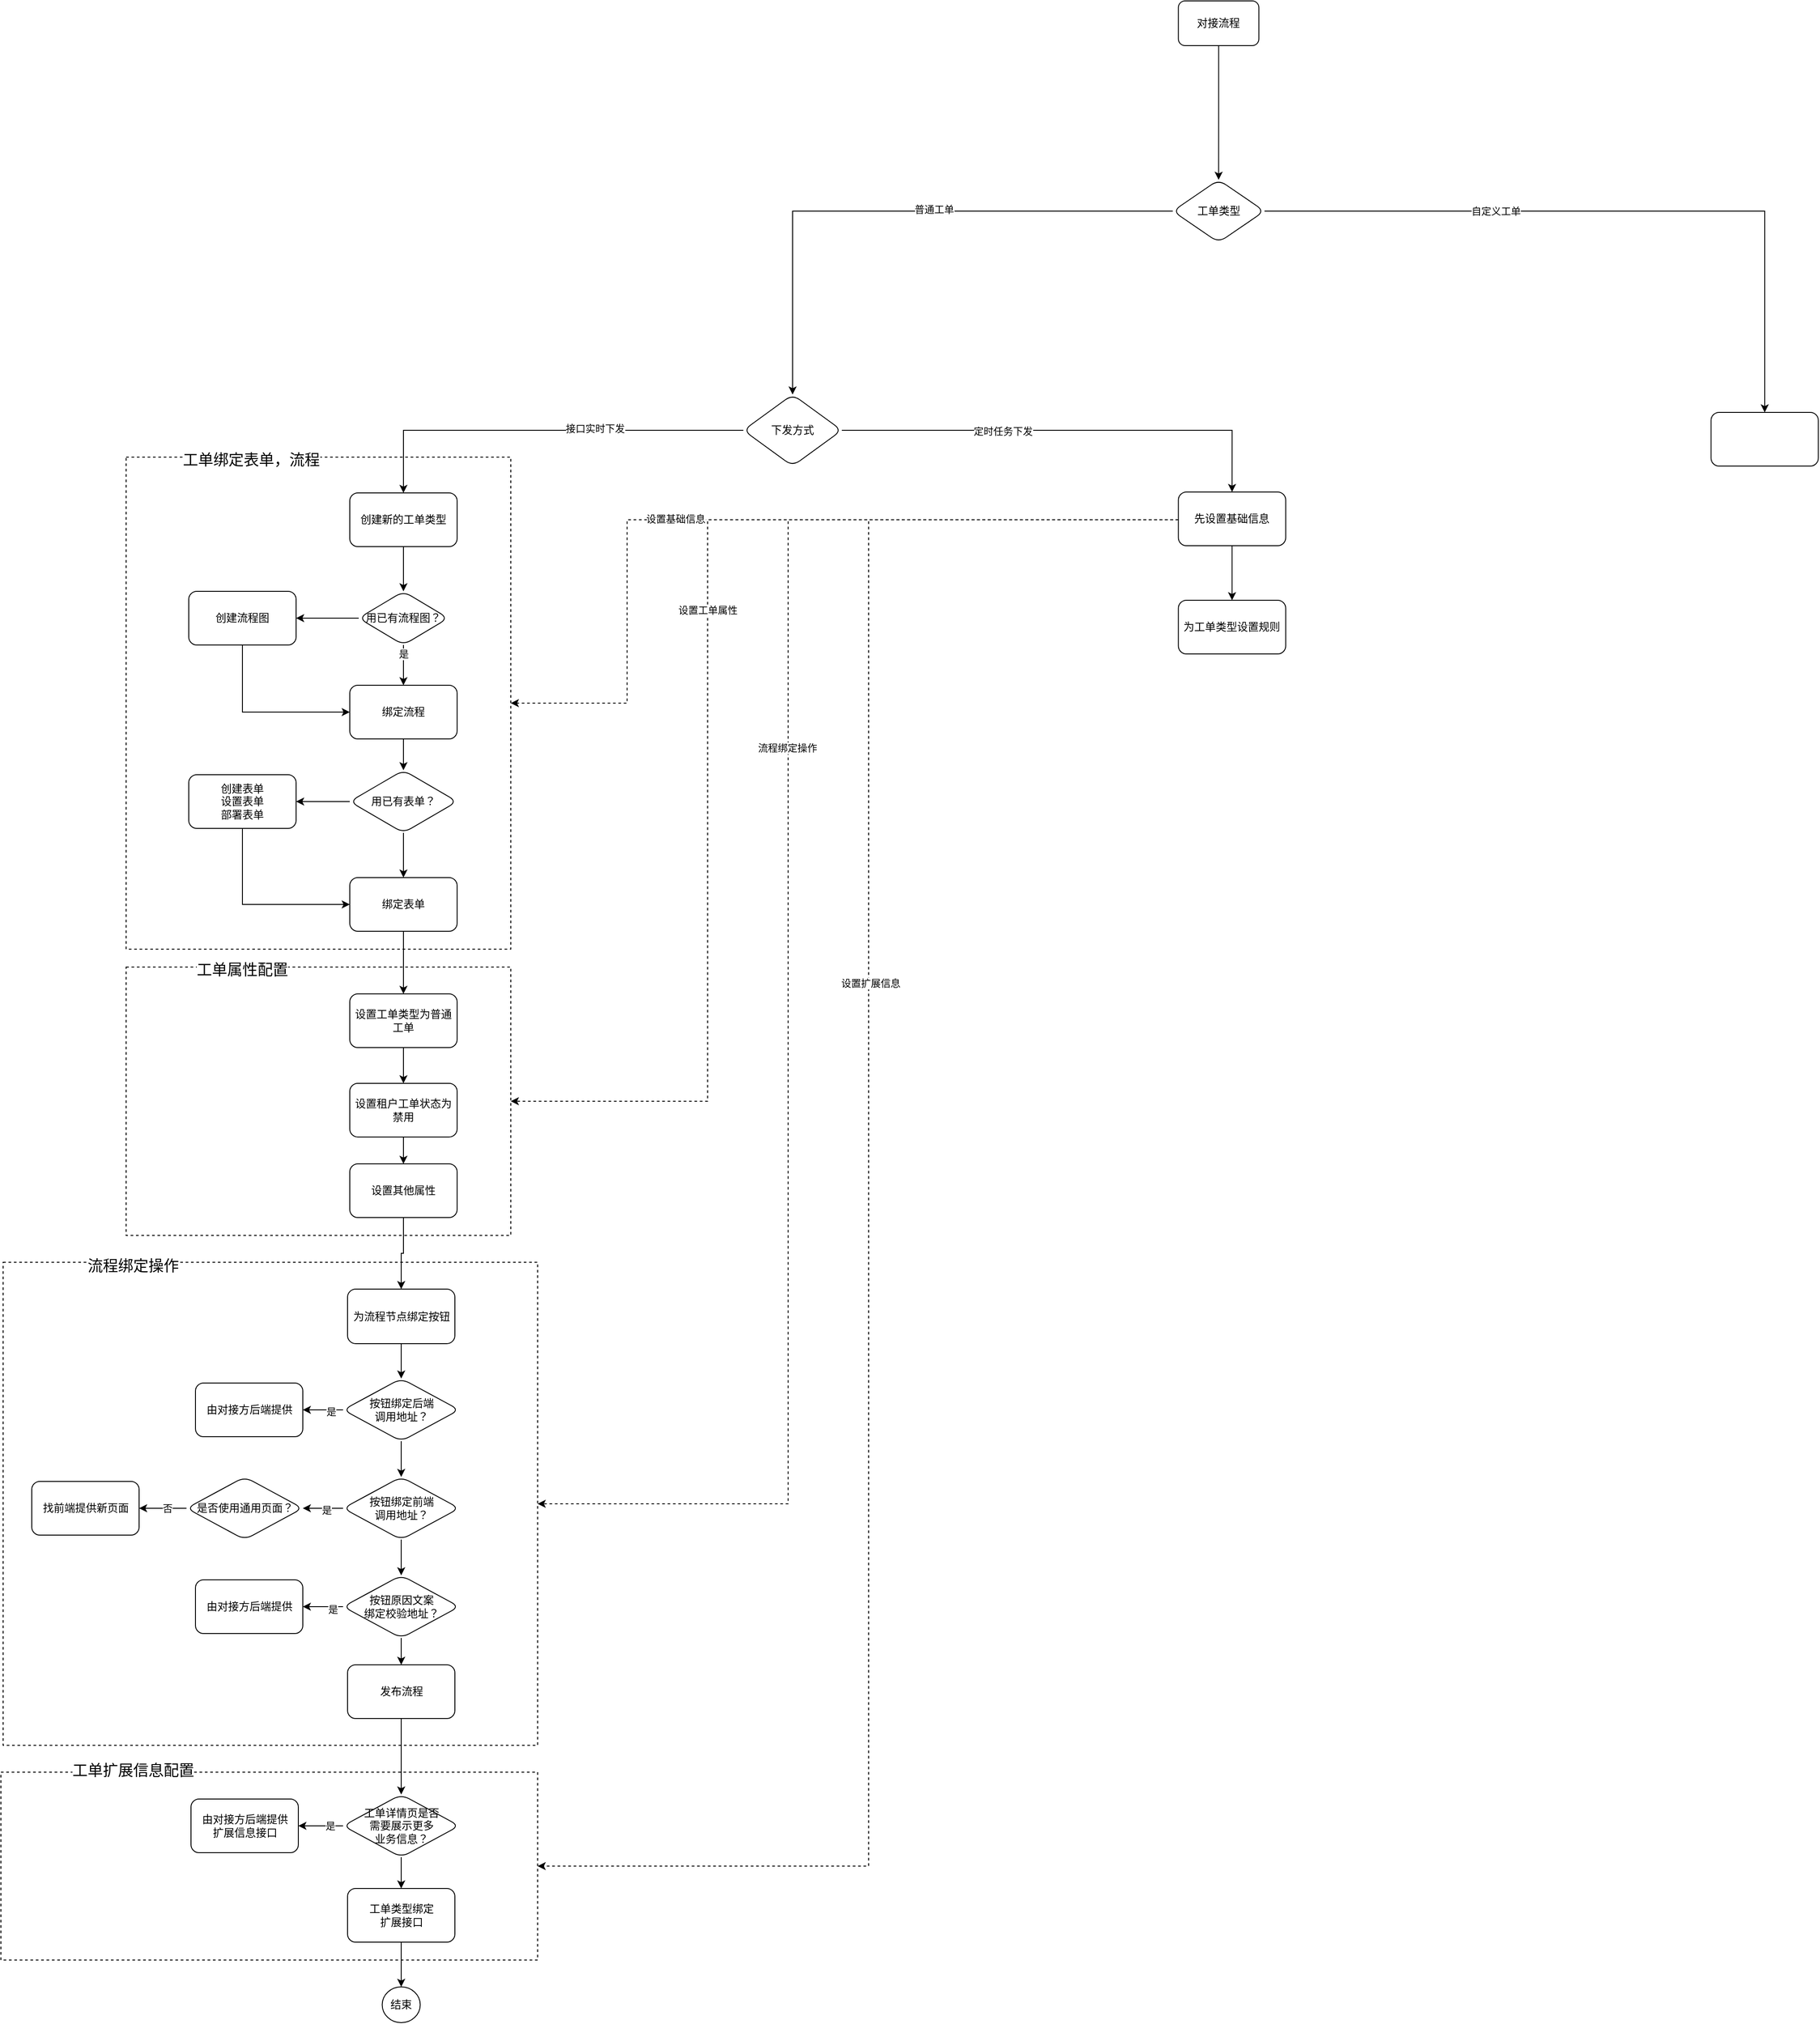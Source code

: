 <mxfile version="21.1.1" type="github">
  <diagram name="第 1 页" id="8SJNsgWjQ3uiaRxxCY8Z">
    <mxGraphModel dx="2562" dy="2289" grid="1" gridSize="10" guides="1" tooltips="1" connect="1" arrows="1" fold="1" page="1" pageScale="1" pageWidth="827" pageHeight="1169" math="0" shadow="0">
      <root>
        <mxCell id="0" />
        <mxCell id="1" parent="0" />
        <mxCell id="trqeZTf-BzL6byui2gxn-87" value="" style="rounded=0;whiteSpace=wrap;html=1;fillColor=none;dashed=1;" vertex="1" parent="1">
          <mxGeometry x="-447.5" y="1210" width="597.5" height="540" as="geometry" />
        </mxCell>
        <mxCell id="trqeZTf-BzL6byui2gxn-48" value="" style="rounded=0;whiteSpace=wrap;html=1;fillColor=none;dashed=1;" vertex="1" parent="1">
          <mxGeometry x="-310" y="310" width="430" height="550" as="geometry" />
        </mxCell>
        <mxCell id="trqeZTf-BzL6byui2gxn-4" value="" style="edgeStyle=orthogonalEdgeStyle;rounded=0;orthogonalLoop=1;jettySize=auto;html=1;" edge="1" parent="1" source="trqeZTf-BzL6byui2gxn-1" target="trqeZTf-BzL6byui2gxn-3">
          <mxGeometry relative="1" as="geometry" />
        </mxCell>
        <mxCell id="trqeZTf-BzL6byui2gxn-1" value="对接流程" style="rounded=1;whiteSpace=wrap;html=1;" vertex="1" parent="1">
          <mxGeometry x="866.25" y="-200" width="90" height="50" as="geometry" />
        </mxCell>
        <mxCell id="trqeZTf-BzL6byui2gxn-11" value="" style="edgeStyle=orthogonalEdgeStyle;rounded=0;orthogonalLoop=1;jettySize=auto;html=1;" edge="1" parent="1" source="trqeZTf-BzL6byui2gxn-3" target="trqeZTf-BzL6byui2gxn-10">
          <mxGeometry relative="1" as="geometry" />
        </mxCell>
        <mxCell id="trqeZTf-BzL6byui2gxn-12" value="自定义工单" style="edgeLabel;html=1;align=center;verticalAlign=middle;resizable=0;points=[];" vertex="1" connectable="0" parent="trqeZTf-BzL6byui2gxn-11">
          <mxGeometry x="-0.378" y="-3" relative="1" as="geometry">
            <mxPoint x="14" y="-3" as="offset" />
          </mxGeometry>
        </mxCell>
        <mxCell id="trqeZTf-BzL6byui2gxn-19" style="edgeStyle=orthogonalEdgeStyle;rounded=0;orthogonalLoop=1;jettySize=auto;html=1;" edge="1" parent="1" source="trqeZTf-BzL6byui2gxn-3" target="trqeZTf-BzL6byui2gxn-5">
          <mxGeometry relative="1" as="geometry" />
        </mxCell>
        <mxCell id="trqeZTf-BzL6byui2gxn-20" value="普通工单" style="edgeLabel;html=1;align=center;verticalAlign=middle;resizable=0;points=[];" vertex="1" connectable="0" parent="trqeZTf-BzL6byui2gxn-19">
          <mxGeometry x="-0.152" y="-2" relative="1" as="geometry">
            <mxPoint as="offset" />
          </mxGeometry>
        </mxCell>
        <mxCell id="trqeZTf-BzL6byui2gxn-3" value="工单类型" style="rhombus;whiteSpace=wrap;html=1;rounded=1;" vertex="1" parent="1">
          <mxGeometry x="860" width="102.5" height="70" as="geometry" />
        </mxCell>
        <mxCell id="trqeZTf-BzL6byui2gxn-13" style="edgeStyle=orthogonalEdgeStyle;rounded=0;orthogonalLoop=1;jettySize=auto;html=1;entryX=0.5;entryY=0;entryDx=0;entryDy=0;" edge="1" parent="1" source="trqeZTf-BzL6byui2gxn-5" target="trqeZTf-BzL6byui2gxn-14">
          <mxGeometry relative="1" as="geometry">
            <mxPoint y="380" as="targetPoint" />
          </mxGeometry>
        </mxCell>
        <mxCell id="trqeZTf-BzL6byui2gxn-15" value="接口实时下发" style="edgeLabel;html=1;align=center;verticalAlign=middle;resizable=0;points=[];" vertex="1" connectable="0" parent="trqeZTf-BzL6byui2gxn-13">
          <mxGeometry x="-0.261" y="-2" relative="1" as="geometry">
            <mxPoint as="offset" />
          </mxGeometry>
        </mxCell>
        <mxCell id="trqeZTf-BzL6byui2gxn-16" style="edgeStyle=orthogonalEdgeStyle;rounded=0;orthogonalLoop=1;jettySize=auto;html=1;entryX=0.5;entryY=0;entryDx=0;entryDy=0;" edge="1" parent="1" source="trqeZTf-BzL6byui2gxn-5" target="trqeZTf-BzL6byui2gxn-17">
          <mxGeometry relative="1" as="geometry">
            <mxPoint x="370" y="370" as="targetPoint" />
          </mxGeometry>
        </mxCell>
        <mxCell id="trqeZTf-BzL6byui2gxn-18" value="定时任务下发" style="edgeLabel;html=1;align=center;verticalAlign=middle;resizable=0;points=[];" vertex="1" connectable="0" parent="trqeZTf-BzL6byui2gxn-16">
          <mxGeometry x="-0.289" y="-1" relative="1" as="geometry">
            <mxPoint as="offset" />
          </mxGeometry>
        </mxCell>
        <mxCell id="trqeZTf-BzL6byui2gxn-5" value="下发方式" style="rhombus;whiteSpace=wrap;html=1;rounded=1;" vertex="1" parent="1">
          <mxGeometry x="380" y="240" width="110" height="80" as="geometry" />
        </mxCell>
        <mxCell id="trqeZTf-BzL6byui2gxn-10" value="" style="whiteSpace=wrap;html=1;rounded=1;" vertex="1" parent="1">
          <mxGeometry x="1461.68" y="260" width="120" height="60" as="geometry" />
        </mxCell>
        <mxCell id="trqeZTf-BzL6byui2gxn-22" value="" style="edgeStyle=orthogonalEdgeStyle;rounded=0;orthogonalLoop=1;jettySize=auto;html=1;exitX=0.5;exitY=1;exitDx=0;exitDy=0;" edge="1" parent="1" source="trqeZTf-BzL6byui2gxn-14" target="trqeZTf-BzL6byui2gxn-21">
          <mxGeometry relative="1" as="geometry">
            <mxPoint x="0.059" y="430" as="sourcePoint" />
          </mxGeometry>
        </mxCell>
        <mxCell id="trqeZTf-BzL6byui2gxn-14" value="创建新的工单类型" style="rounded=1;whiteSpace=wrap;html=1;" vertex="1" parent="1">
          <mxGeometry x="-60" y="350" width="120" height="60" as="geometry" />
        </mxCell>
        <mxCell id="trqeZTf-BzL6byui2gxn-51" style="edgeStyle=orthogonalEdgeStyle;rounded=0;orthogonalLoop=1;jettySize=auto;html=1;entryX=1;entryY=0.5;entryDx=0;entryDy=0;dashed=1;" edge="1" parent="1" source="trqeZTf-BzL6byui2gxn-17" target="trqeZTf-BzL6byui2gxn-48">
          <mxGeometry relative="1" as="geometry">
            <Array as="points">
              <mxPoint x="250" y="380" />
              <mxPoint x="250" y="585" />
            </Array>
          </mxGeometry>
        </mxCell>
        <mxCell id="trqeZTf-BzL6byui2gxn-52" value="设置基础信息" style="edgeLabel;html=1;align=center;verticalAlign=middle;resizable=0;points=[];" vertex="1" connectable="0" parent="trqeZTf-BzL6byui2gxn-51">
          <mxGeometry x="0.183" relative="1" as="geometry">
            <mxPoint y="-1" as="offset" />
          </mxGeometry>
        </mxCell>
        <mxCell id="trqeZTf-BzL6byui2gxn-54" style="edgeStyle=orthogonalEdgeStyle;rounded=0;orthogonalLoop=1;jettySize=auto;html=1;" edge="1" parent="1" source="trqeZTf-BzL6byui2gxn-17" target="trqeZTf-BzL6byui2gxn-55">
          <mxGeometry relative="1" as="geometry">
            <mxPoint x="926.25" y="509" as="targetPoint" />
          </mxGeometry>
        </mxCell>
        <mxCell id="trqeZTf-BzL6byui2gxn-92" style="edgeStyle=orthogonalEdgeStyle;rounded=0;orthogonalLoop=1;jettySize=auto;html=1;entryX=1;entryY=0.5;entryDx=0;entryDy=0;dashed=1;" edge="1" parent="1" source="trqeZTf-BzL6byui2gxn-17" target="trqeZTf-BzL6byui2gxn-90">
          <mxGeometry relative="1" as="geometry">
            <Array as="points">
              <mxPoint x="340" y="380" />
              <mxPoint x="340" y="1030" />
            </Array>
          </mxGeometry>
        </mxCell>
        <mxCell id="trqeZTf-BzL6byui2gxn-93" value="设置工单属性" style="edgeLabel;html=1;align=center;verticalAlign=middle;resizable=0;points=[];" vertex="1" connectable="0" parent="trqeZTf-BzL6byui2gxn-92">
          <mxGeometry x="-0.102" relative="1" as="geometry">
            <mxPoint as="offset" />
          </mxGeometry>
        </mxCell>
        <mxCell id="trqeZTf-BzL6byui2gxn-110" style="edgeStyle=orthogonalEdgeStyle;rounded=0;orthogonalLoop=1;jettySize=auto;html=1;entryX=1;entryY=0.5;entryDx=0;entryDy=0;dashed=1;" edge="1" parent="1" source="trqeZTf-BzL6byui2gxn-17" target="trqeZTf-BzL6byui2gxn-87">
          <mxGeometry relative="1" as="geometry">
            <mxPoint x="210" y="1665" as="targetPoint" />
            <Array as="points">
              <mxPoint x="430" y="380" />
              <mxPoint x="430" y="1480" />
            </Array>
          </mxGeometry>
        </mxCell>
        <mxCell id="trqeZTf-BzL6byui2gxn-111" value="流程绑定操作" style="edgeLabel;html=1;align=center;verticalAlign=middle;resizable=0;points=[];" vertex="1" connectable="0" parent="trqeZTf-BzL6byui2gxn-110">
          <mxGeometry x="-0.238" y="-1" relative="1" as="geometry">
            <mxPoint y="-1" as="offset" />
          </mxGeometry>
        </mxCell>
        <mxCell id="trqeZTf-BzL6byui2gxn-112" style="edgeStyle=orthogonalEdgeStyle;rounded=0;orthogonalLoop=1;jettySize=auto;html=1;dashed=1;" edge="1" parent="1" source="trqeZTf-BzL6byui2gxn-17" target="trqeZTf-BzL6byui2gxn-96">
          <mxGeometry relative="1" as="geometry">
            <Array as="points">
              <mxPoint x="520" y="380" />
              <mxPoint x="520" y="1885" />
            </Array>
          </mxGeometry>
        </mxCell>
        <mxCell id="trqeZTf-BzL6byui2gxn-113" value="设置扩展信息" style="edgeLabel;html=1;align=center;verticalAlign=middle;resizable=0;points=[];" vertex="1" connectable="0" parent="trqeZTf-BzL6byui2gxn-112">
          <mxGeometry x="-0.221" y="2" relative="1" as="geometry">
            <mxPoint y="-1" as="offset" />
          </mxGeometry>
        </mxCell>
        <mxCell id="trqeZTf-BzL6byui2gxn-17" value="先设置基础信息" style="rounded=1;whiteSpace=wrap;html=1;" vertex="1" parent="1">
          <mxGeometry x="866.25" y="349" width="120" height="60" as="geometry" />
        </mxCell>
        <mxCell id="trqeZTf-BzL6byui2gxn-24" value="" style="edgeStyle=orthogonalEdgeStyle;rounded=0;orthogonalLoop=1;jettySize=auto;html=1;" edge="1" parent="1" source="trqeZTf-BzL6byui2gxn-21" target="trqeZTf-BzL6byui2gxn-23">
          <mxGeometry relative="1" as="geometry" />
        </mxCell>
        <mxCell id="trqeZTf-BzL6byui2gxn-25" value="是" style="edgeLabel;html=1;align=center;verticalAlign=middle;resizable=0;points=[];" vertex="1" connectable="0" parent="trqeZTf-BzL6byui2gxn-24">
          <mxGeometry x="-0.154" y="5" relative="1" as="geometry">
            <mxPoint x="-5" y="-9" as="offset" />
          </mxGeometry>
        </mxCell>
        <mxCell id="trqeZTf-BzL6byui2gxn-27" value="" style="edgeStyle=orthogonalEdgeStyle;rounded=0;orthogonalLoop=1;jettySize=auto;html=1;" edge="1" parent="1" source="trqeZTf-BzL6byui2gxn-21" target="trqeZTf-BzL6byui2gxn-26">
          <mxGeometry relative="1" as="geometry" />
        </mxCell>
        <mxCell id="trqeZTf-BzL6byui2gxn-21" value="用已有流程图？" style="rhombus;whiteSpace=wrap;html=1;rounded=1;" vertex="1" parent="1">
          <mxGeometry x="-50" y="460" width="100" height="60" as="geometry" />
        </mxCell>
        <mxCell id="trqeZTf-BzL6byui2gxn-32" value="" style="edgeStyle=orthogonalEdgeStyle;rounded=0;orthogonalLoop=1;jettySize=auto;html=1;" edge="1" parent="1" source="trqeZTf-BzL6byui2gxn-23" target="trqeZTf-BzL6byui2gxn-31">
          <mxGeometry relative="1" as="geometry" />
        </mxCell>
        <mxCell id="trqeZTf-BzL6byui2gxn-23" value="绑定流程" style="whiteSpace=wrap;html=1;rounded=1;" vertex="1" parent="1">
          <mxGeometry x="-60" y="565" width="120" height="60" as="geometry" />
        </mxCell>
        <mxCell id="trqeZTf-BzL6byui2gxn-28" style="edgeStyle=orthogonalEdgeStyle;rounded=0;orthogonalLoop=1;jettySize=auto;html=1;entryX=0;entryY=0.5;entryDx=0;entryDy=0;" edge="1" parent="1" source="trqeZTf-BzL6byui2gxn-26" target="trqeZTf-BzL6byui2gxn-23">
          <mxGeometry relative="1" as="geometry">
            <Array as="points">
              <mxPoint x="-180" y="595" />
            </Array>
          </mxGeometry>
        </mxCell>
        <mxCell id="trqeZTf-BzL6byui2gxn-26" value="创建流程图" style="whiteSpace=wrap;html=1;rounded=1;" vertex="1" parent="1">
          <mxGeometry x="-240" y="460" width="120" height="60" as="geometry" />
        </mxCell>
        <mxCell id="trqeZTf-BzL6byui2gxn-34" value="" style="edgeStyle=orthogonalEdgeStyle;rounded=0;orthogonalLoop=1;jettySize=auto;html=1;" edge="1" parent="1" source="trqeZTf-BzL6byui2gxn-31" target="trqeZTf-BzL6byui2gxn-33">
          <mxGeometry relative="1" as="geometry" />
        </mxCell>
        <mxCell id="trqeZTf-BzL6byui2gxn-36" value="" style="edgeStyle=orthogonalEdgeStyle;rounded=0;orthogonalLoop=1;jettySize=auto;html=1;" edge="1" parent="1" source="trqeZTf-BzL6byui2gxn-31" target="trqeZTf-BzL6byui2gxn-35">
          <mxGeometry relative="1" as="geometry" />
        </mxCell>
        <mxCell id="trqeZTf-BzL6byui2gxn-31" value="用已有表单？" style="rhombus;whiteSpace=wrap;html=1;rounded=1;" vertex="1" parent="1">
          <mxGeometry x="-60" y="660" width="120" height="70" as="geometry" />
        </mxCell>
        <mxCell id="trqeZTf-BzL6byui2gxn-41" value="" style="edgeStyle=orthogonalEdgeStyle;rounded=0;orthogonalLoop=1;jettySize=auto;html=1;" edge="1" parent="1" source="trqeZTf-BzL6byui2gxn-33" target="trqeZTf-BzL6byui2gxn-40">
          <mxGeometry relative="1" as="geometry" />
        </mxCell>
        <mxCell id="trqeZTf-BzL6byui2gxn-33" value="绑定表单" style="whiteSpace=wrap;html=1;rounded=1;" vertex="1" parent="1">
          <mxGeometry x="-60" y="780" width="120" height="60" as="geometry" />
        </mxCell>
        <mxCell id="trqeZTf-BzL6byui2gxn-39" style="edgeStyle=orthogonalEdgeStyle;rounded=0;orthogonalLoop=1;jettySize=auto;html=1;entryX=0;entryY=0.5;entryDx=0;entryDy=0;" edge="1" parent="1" source="trqeZTf-BzL6byui2gxn-35" target="trqeZTf-BzL6byui2gxn-33">
          <mxGeometry relative="1" as="geometry">
            <Array as="points">
              <mxPoint x="-180" y="810" />
            </Array>
          </mxGeometry>
        </mxCell>
        <mxCell id="trqeZTf-BzL6byui2gxn-35" value="创建表单&lt;br&gt;设置表单&lt;br&gt;部署表单" style="whiteSpace=wrap;html=1;rounded=1;" vertex="1" parent="1">
          <mxGeometry x="-240" y="665" width="120" height="60" as="geometry" />
        </mxCell>
        <mxCell id="trqeZTf-BzL6byui2gxn-43" value="" style="edgeStyle=orthogonalEdgeStyle;rounded=0;orthogonalLoop=1;jettySize=auto;html=1;" edge="1" parent="1" source="trqeZTf-BzL6byui2gxn-40" target="trqeZTf-BzL6byui2gxn-42">
          <mxGeometry relative="1" as="geometry" />
        </mxCell>
        <mxCell id="trqeZTf-BzL6byui2gxn-40" value="设置工单类型为普通工单" style="whiteSpace=wrap;html=1;rounded=1;" vertex="1" parent="1">
          <mxGeometry x="-60" y="910" width="120" height="60" as="geometry" />
        </mxCell>
        <mxCell id="trqeZTf-BzL6byui2gxn-45" value="" style="edgeStyle=orthogonalEdgeStyle;rounded=0;orthogonalLoop=1;jettySize=auto;html=1;" edge="1" parent="1" source="trqeZTf-BzL6byui2gxn-42" target="trqeZTf-BzL6byui2gxn-44">
          <mxGeometry relative="1" as="geometry" />
        </mxCell>
        <mxCell id="trqeZTf-BzL6byui2gxn-42" value="设置租户工单状态为禁用" style="whiteSpace=wrap;html=1;rounded=1;" vertex="1" parent="1">
          <mxGeometry x="-60" y="1010" width="120" height="60" as="geometry" />
        </mxCell>
        <mxCell id="trqeZTf-BzL6byui2gxn-57" value="" style="edgeStyle=orthogonalEdgeStyle;rounded=0;orthogonalLoop=1;jettySize=auto;html=1;exitX=0.5;exitY=1;exitDx=0;exitDy=0;" edge="1" parent="1" source="trqeZTf-BzL6byui2gxn-44" target="trqeZTf-BzL6byui2gxn-56">
          <mxGeometry relative="1" as="geometry">
            <mxPoint x="-2.5" y="1190" as="sourcePoint" />
          </mxGeometry>
        </mxCell>
        <mxCell id="trqeZTf-BzL6byui2gxn-44" value="设置其他属性" style="whiteSpace=wrap;html=1;rounded=1;" vertex="1" parent="1">
          <mxGeometry x="-60" y="1100" width="120" height="60" as="geometry" />
        </mxCell>
        <mxCell id="trqeZTf-BzL6byui2gxn-49" value="工单绑定表单，流程" style="text;html=1;strokeColor=none;fillColor=none;align=center;verticalAlign=middle;whiteSpace=wrap;rounded=0;fontSize=17;labelBackgroundColor=default;" vertex="1" parent="1">
          <mxGeometry x="-250" y="287" width="160" height="53" as="geometry" />
        </mxCell>
        <mxCell id="trqeZTf-BzL6byui2gxn-55" value="为工单类型设置规则" style="rounded=1;whiteSpace=wrap;html=1;" vertex="1" parent="1">
          <mxGeometry x="866.25" y="470" width="120" height="60" as="geometry" />
        </mxCell>
        <mxCell id="trqeZTf-BzL6byui2gxn-61" value="" style="edgeStyle=orthogonalEdgeStyle;rounded=0;orthogonalLoop=1;jettySize=auto;html=1;" edge="1" parent="1" source="trqeZTf-BzL6byui2gxn-56" target="trqeZTf-BzL6byui2gxn-60">
          <mxGeometry relative="1" as="geometry" />
        </mxCell>
        <mxCell id="trqeZTf-BzL6byui2gxn-56" value="为流程节点绑定按钮" style="whiteSpace=wrap;html=1;rounded=1;" vertex="1" parent="1">
          <mxGeometry x="-62.5" y="1240" width="120" height="61" as="geometry" />
        </mxCell>
        <mxCell id="trqeZTf-BzL6byui2gxn-63" value="" style="edgeStyle=orthogonalEdgeStyle;rounded=0;orthogonalLoop=1;jettySize=auto;html=1;" edge="1" parent="1" source="trqeZTf-BzL6byui2gxn-60" target="trqeZTf-BzL6byui2gxn-62">
          <mxGeometry relative="1" as="geometry" />
        </mxCell>
        <mxCell id="trqeZTf-BzL6byui2gxn-65" value="" style="edgeStyle=orthogonalEdgeStyle;rounded=0;orthogonalLoop=1;jettySize=auto;html=1;" edge="1" parent="1" source="trqeZTf-BzL6byui2gxn-60" target="trqeZTf-BzL6byui2gxn-64">
          <mxGeometry relative="1" as="geometry" />
        </mxCell>
        <mxCell id="trqeZTf-BzL6byui2gxn-66" value="是" style="edgeLabel;html=1;align=center;verticalAlign=middle;resizable=0;points=[];" vertex="1" connectable="0" parent="trqeZTf-BzL6byui2gxn-65">
          <mxGeometry x="-0.393" y="2" relative="1" as="geometry">
            <mxPoint as="offset" />
          </mxGeometry>
        </mxCell>
        <mxCell id="trqeZTf-BzL6byui2gxn-60" value="按钮绑定后端&lt;br&gt;调用地址？" style="rhombus;whiteSpace=wrap;html=1;rounded=1;" vertex="1" parent="1">
          <mxGeometry x="-67.5" y="1340" width="130" height="70" as="geometry" />
        </mxCell>
        <mxCell id="trqeZTf-BzL6byui2gxn-70" value="" style="edgeStyle=orthogonalEdgeStyle;rounded=0;orthogonalLoop=1;jettySize=auto;html=1;" edge="1" parent="1" source="trqeZTf-BzL6byui2gxn-62" target="trqeZTf-BzL6byui2gxn-69">
          <mxGeometry relative="1" as="geometry" />
        </mxCell>
        <mxCell id="trqeZTf-BzL6byui2gxn-75" value="" style="edgeStyle=orthogonalEdgeStyle;rounded=0;orthogonalLoop=1;jettySize=auto;html=1;" edge="1" parent="1" source="trqeZTf-BzL6byui2gxn-62" target="trqeZTf-BzL6byui2gxn-74">
          <mxGeometry relative="1" as="geometry" />
        </mxCell>
        <mxCell id="trqeZTf-BzL6byui2gxn-76" value="是" style="edgeLabel;html=1;align=center;verticalAlign=middle;resizable=0;points=[];" vertex="1" connectable="0" parent="trqeZTf-BzL6byui2gxn-75">
          <mxGeometry x="-0.214" y="2" relative="1" as="geometry">
            <mxPoint x="-1" as="offset" />
          </mxGeometry>
        </mxCell>
        <mxCell id="trqeZTf-BzL6byui2gxn-62" value="按钮绑定前端&lt;br&gt;调用地址？" style="rhombus;whiteSpace=wrap;html=1;rounded=1;" vertex="1" parent="1">
          <mxGeometry x="-67.5" y="1450" width="130" height="70" as="geometry" />
        </mxCell>
        <mxCell id="trqeZTf-BzL6byui2gxn-64" value="由对接方后端提供" style="whiteSpace=wrap;html=1;rounded=1;" vertex="1" parent="1">
          <mxGeometry x="-232.5" y="1345" width="120" height="60" as="geometry" />
        </mxCell>
        <mxCell id="trqeZTf-BzL6byui2gxn-72" value="" style="edgeStyle=orthogonalEdgeStyle;rounded=0;orthogonalLoop=1;jettySize=auto;html=1;" edge="1" parent="1" source="trqeZTf-BzL6byui2gxn-69" target="trqeZTf-BzL6byui2gxn-71">
          <mxGeometry relative="1" as="geometry" />
        </mxCell>
        <mxCell id="trqeZTf-BzL6byui2gxn-102" value="是" style="edgeLabel;html=1;align=center;verticalAlign=middle;resizable=0;points=[];" vertex="1" connectable="0" parent="trqeZTf-BzL6byui2gxn-72">
          <mxGeometry x="-0.444" y="3" relative="1" as="geometry">
            <mxPoint x="1" as="offset" />
          </mxGeometry>
        </mxCell>
        <mxCell id="trqeZTf-BzL6byui2gxn-83" value="" style="edgeStyle=orthogonalEdgeStyle;rounded=0;orthogonalLoop=1;jettySize=auto;html=1;" edge="1" parent="1" source="trqeZTf-BzL6byui2gxn-69" target="trqeZTf-BzL6byui2gxn-82">
          <mxGeometry relative="1" as="geometry" />
        </mxCell>
        <mxCell id="trqeZTf-BzL6byui2gxn-69" value="按钮原因文案&lt;br&gt;绑定校验地址？" style="rhombus;whiteSpace=wrap;html=1;rounded=1;" vertex="1" parent="1">
          <mxGeometry x="-67.5" y="1560" width="130" height="70" as="geometry" />
        </mxCell>
        <mxCell id="trqeZTf-BzL6byui2gxn-71" value="由对接方后端提供" style="whiteSpace=wrap;html=1;rounded=1;" vertex="1" parent="1">
          <mxGeometry x="-232.5" y="1565" width="120" height="60" as="geometry" />
        </mxCell>
        <mxCell id="trqeZTf-BzL6byui2gxn-78" value="" style="edgeStyle=orthogonalEdgeStyle;rounded=0;orthogonalLoop=1;jettySize=auto;html=1;" edge="1" parent="1" source="trqeZTf-BzL6byui2gxn-74" target="trqeZTf-BzL6byui2gxn-77">
          <mxGeometry relative="1" as="geometry" />
        </mxCell>
        <mxCell id="trqeZTf-BzL6byui2gxn-79" value="否" style="edgeLabel;html=1;align=center;verticalAlign=middle;resizable=0;points=[];" vertex="1" connectable="0" parent="trqeZTf-BzL6byui2gxn-78">
          <mxGeometry x="-0.176" y="4" relative="1" as="geometry">
            <mxPoint y="-4" as="offset" />
          </mxGeometry>
        </mxCell>
        <mxCell id="trqeZTf-BzL6byui2gxn-74" value="是否使用通用页面？" style="rhombus;whiteSpace=wrap;html=1;rounded=1;" vertex="1" parent="1">
          <mxGeometry x="-242.5" y="1450" width="130" height="70" as="geometry" />
        </mxCell>
        <mxCell id="trqeZTf-BzL6byui2gxn-77" value="找前端提供新页面" style="whiteSpace=wrap;html=1;rounded=1;" vertex="1" parent="1">
          <mxGeometry x="-415.5" y="1455" width="120" height="60" as="geometry" />
        </mxCell>
        <mxCell id="trqeZTf-BzL6byui2gxn-99" style="edgeStyle=orthogonalEdgeStyle;rounded=0;orthogonalLoop=1;jettySize=auto;html=1;entryX=0.5;entryY=0;entryDx=0;entryDy=0;" edge="1" parent="1" source="trqeZTf-BzL6byui2gxn-82" target="trqeZTf-BzL6byui2gxn-101">
          <mxGeometry relative="1" as="geometry">
            <mxPoint x="-2" y="1810" as="targetPoint" />
          </mxGeometry>
        </mxCell>
        <mxCell id="trqeZTf-BzL6byui2gxn-82" value="发布流程" style="whiteSpace=wrap;html=1;rounded=1;" vertex="1" parent="1">
          <mxGeometry x="-62.5" y="1660" width="120" height="60" as="geometry" />
        </mxCell>
        <mxCell id="trqeZTf-BzL6byui2gxn-89" value="流程绑定操作" style="text;html=1;strokeColor=none;fillColor=none;align=center;verticalAlign=middle;whiteSpace=wrap;rounded=0;fontSize=17;labelBackgroundColor=default;" vertex="1" parent="1">
          <mxGeometry x="-362.5" y="1190" width="120" height="50" as="geometry" />
        </mxCell>
        <mxCell id="trqeZTf-BzL6byui2gxn-90" value="" style="rounded=0;whiteSpace=wrap;html=1;fillColor=none;dashed=1;" vertex="1" parent="1">
          <mxGeometry x="-310" y="880" width="430" height="300" as="geometry" />
        </mxCell>
        <mxCell id="trqeZTf-BzL6byui2gxn-91" value="工单属性配置" style="text;html=1;strokeColor=none;fillColor=none;align=center;verticalAlign=middle;whiteSpace=wrap;rounded=0;fontSize=17;labelBackgroundColor=default;" vertex="1" parent="1">
          <mxGeometry x="-260" y="857" width="160" height="53" as="geometry" />
        </mxCell>
        <mxCell id="trqeZTf-BzL6byui2gxn-96" value="" style="rounded=0;whiteSpace=wrap;html=1;fillColor=none;dashed=1;" vertex="1" parent="1">
          <mxGeometry x="-450" y="1780" width="600" height="210" as="geometry" />
        </mxCell>
        <mxCell id="trqeZTf-BzL6byui2gxn-100" value="工单扩展信息配置" style="text;html=1;strokeColor=none;fillColor=none;align=center;verticalAlign=middle;whiteSpace=wrap;rounded=0;fontSize=17;labelBackgroundColor=default;" vertex="1" parent="1">
          <mxGeometry x="-377.5" y="1754" width="150" height="50" as="geometry" />
        </mxCell>
        <mxCell id="trqeZTf-BzL6byui2gxn-104" value="" style="edgeStyle=orthogonalEdgeStyle;rounded=0;orthogonalLoop=1;jettySize=auto;html=1;" edge="1" parent="1" source="trqeZTf-BzL6byui2gxn-101" target="trqeZTf-BzL6byui2gxn-103">
          <mxGeometry relative="1" as="geometry" />
        </mxCell>
        <mxCell id="trqeZTf-BzL6byui2gxn-105" value="是" style="edgeLabel;html=1;align=center;verticalAlign=middle;resizable=0;points=[];" vertex="1" connectable="0" parent="trqeZTf-BzL6byui2gxn-104">
          <mxGeometry x="-0.38" relative="1" as="geometry">
            <mxPoint x="1" as="offset" />
          </mxGeometry>
        </mxCell>
        <mxCell id="trqeZTf-BzL6byui2gxn-107" value="" style="edgeStyle=orthogonalEdgeStyle;rounded=0;orthogonalLoop=1;jettySize=auto;html=1;" edge="1" parent="1" source="trqeZTf-BzL6byui2gxn-101" target="trqeZTf-BzL6byui2gxn-106">
          <mxGeometry relative="1" as="geometry" />
        </mxCell>
        <mxCell id="trqeZTf-BzL6byui2gxn-101" value="工单详情页是否&lt;br&gt;需要展示更多&lt;br&gt;业务信息？" style="rhombus;whiteSpace=wrap;html=1;rounded=1;" vertex="1" parent="1">
          <mxGeometry x="-67.5" y="1805" width="130" height="70" as="geometry" />
        </mxCell>
        <mxCell id="trqeZTf-BzL6byui2gxn-103" value="由对接方后端提供&lt;br&gt;扩展信息接口" style="whiteSpace=wrap;html=1;rounded=1;" vertex="1" parent="1">
          <mxGeometry x="-237.5" y="1810" width="120" height="60" as="geometry" />
        </mxCell>
        <mxCell id="trqeZTf-BzL6byui2gxn-109" value="" style="edgeStyle=orthogonalEdgeStyle;rounded=0;orthogonalLoop=1;jettySize=auto;html=1;" edge="1" parent="1" source="trqeZTf-BzL6byui2gxn-106" target="trqeZTf-BzL6byui2gxn-108">
          <mxGeometry relative="1" as="geometry" />
        </mxCell>
        <mxCell id="trqeZTf-BzL6byui2gxn-106" value="工单类型绑定&lt;br&gt;扩展接口" style="whiteSpace=wrap;html=1;rounded=1;" vertex="1" parent="1">
          <mxGeometry x="-62.5" y="1910" width="120" height="60" as="geometry" />
        </mxCell>
        <mxCell id="trqeZTf-BzL6byui2gxn-108" value="结束" style="ellipse;whiteSpace=wrap;html=1;rounded=1;" vertex="1" parent="1">
          <mxGeometry x="-23.75" y="2020" width="42.5" height="40" as="geometry" />
        </mxCell>
      </root>
    </mxGraphModel>
  </diagram>
</mxfile>
